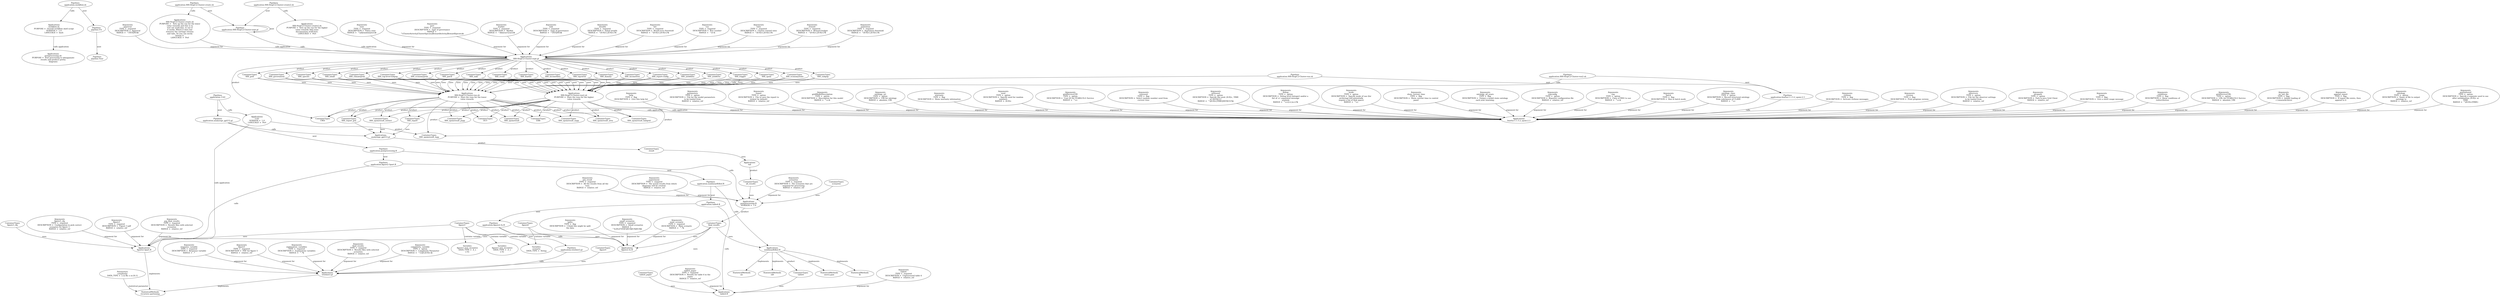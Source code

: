 digraph {
	"Pipelines.pipeline.Your" [label="Pipelines\npipeline.Your"]
	"ContainerTypes.SSS_dummy" [label="ContainerTypes\nSSS_dummy"]
	"ContainerTypes.SSS_yielddata" [label="ContainerTypes\nSSS_yielddata"]
	"Arguments.ontology_class" [label="Arguments\nontology_class\nTYPE =  option\nDESCRIPTION =  Record structural ontology\nfrom subclasses of CLASS\nRANGE =  ^\s+"]
	"Pipelines.application.fearlus-1.1.5.2_spom-2.3" [label="Pipelines\napplication.fearlus-1.1.5.2_spom-2.3"]
	"Pipelines.application.SSS-StopC2-Cluster-run2.sh" [label="Pipelines\napplication.SSS-StopC2-Cluster-run2.sh"]
	"ContainerTypes.SSS_incometree" [label="ContainerTypes\nSSS_incometree"]
	"Applications.table4.R" [label="Applications\ntable4.R"]
	"Arguments.approval" [label="Arguments\napproval\nTYPE =  required\nDESCRIPTION =  Approval\nRANGE =  ^(YES|NO)$"]
	"ContainerTypes.SSS_top-level-subpop" [label="ContainerTypes\nSSS_top-level-subpop"]
	"Variables.figure3_min_incentive" [label="Variables\nfigure3_min_incentive\nDATA_TYPE =  \Z_{\ne 0}"]
	"ContainerTypes.figure5" [label="ContainerTypes\nfigure5"]
	"ContainerTypes.all_results" [label="ContainerTypes\nall_results"]
	"Applications.postprocessing.R" [label="Applications\npostprocessing.R\nVERSION =  1.0"]
	"Applications.1141" [label="Applications\n1141\nVERSION =  1.0\nLANGUAGE =  Perl"]
	"Arguments.verbose" [label="Arguments\nverbose\nTYPE =  flag\nDESCRIPTION =  Activate verbose messages"]
	"Applications.SSS-StopC2-Cluster-create.sh" [label="Applications\nSSS-StopC2-Cluster-create.sh\nPURPOSE =   Sets up the run for the lower\nvalue rewards and this is to\ntest out multi-line, to see if\nit works. Which it does but\nremoves the carriage returns\nand tabs. So you can nicely\nformat it.\nLANGUAGE =  Perl"]
	"Arguments.zone" [label="Arguments\nzone\nTYPE =  required\nDESCRIPTION =  Policy zone\nRANGE =  ^(all|random|rect)$"]
	"Arguments.version" [label="Arguments\nversion\nTYPE =  flag\nDESCRIPTION =  Print program version"]
	"Arguments.govt" [label="Arguments\ngovt\nTYPE =  required\nDESCRIPTION =  Type of governance\nRANGE = \n^(ClusterActivity|ClusterSpecies|RewardActivity|RewardSpecies)$"]
	"Pipelines.application.figure2-3part.R" [label="Pipelines\napplication.figure2-3part.R"]
	"ContainerTypes.SSS_report_grd" [label="ContainerTypes\nSSS_report_grd"]
	"ContainerTypes.SSS_top-level" [label="ContainerTypes\nSSS_top-level"]
	"ContainerTypes.SSS_report-config" [label="ContainerTypes\nSSS_report-config"]
	"ContainerTypes.SSS_spom" [label="ContainerTypes\nSSS_spom"]
	"Arguments.market" [label="Arguments\nmarket\nTYPE =  required\nDESCRIPTION =  Market\nRANGE =  ^(flat|var1|var2)$"]
	"Applications.SSS-StopC2-Cluster-create2.sh" [label="Applications\nSSS-StopC2-Cluster-create2.sh\nPURPOSE =  Sets up the run for the higher\nvalue rewards Add some\ndocumentary stuff here.\nLANGUAGE =  Perl"]
	"Arguments.observers" [label="Arguments\nobservers\nTYPE =  option\nDESCRIPTION =  File for the observer settings\nto be loaded from\nRANGE =  relative_ref"]
	"Pipelines.application.workflow.sh" [label="Pipelines\napplication.workflow.sh"]
	"Arguments.experiment" [label="Arguments\nexperiment\nTYPE =  required\nDESCRIPTION =  The actual results from which\ndiagrams will be created.\nRANGE =  relative_ref"]
	"Arguments.javapath" [label="Arguments\njavapath\nTYPE =  option\nDESCRIPTION =  Path to java Grid Client\nRANGE =  relative_ref"]
	"ContainerTypes.SSS_spomresult_pspp" [label="ContainerTypes\nSSS_spomresult_pspp"]
	"Applications.figure2-3part.R" [label="Applications\nfigure2-3part.R"]
	"Pipelines.application.SSS-StopC2-Cluster-run.sh" [label="Pipelines\napplication.SSS-StopC2-Cluster-run.sh"]
	"ContainerTypes.final_results" [label="ContainerTypes\nfinal_results"]
	"ContainerTypes.CWD" [label="ContainerTypes\nCWD"]
	"Applications.postprocessing.sh" [label="Applications\npostprocessing.sh\nPURPOSE =  Post processing to almagamate\nresults and produce pretty\ndiagrams"]
	"ContainerTypes.figure3_cfg" [label="ContainerTypes\nfigure3_cfg"]
	"Pipelines.application.postprocessing.R" [label="Pipelines\napplication.postprocessing.R"]
	"Variables.scenario" [label="Variables\nscenario\nDATA_TYPE =  String"]
	"Pipelines.application.table4.R" [label="Pipelines\napplication.table4.R"]
	"Arguments.usage" [label="Arguments\nusage\nTYPE =  flag\nDESCRIPTION =  Give a short usage message"]
	"Applications.SSS-StopC2-Cluster-run.sh" [label="Applications\nSSS-StopC2-Cluster-run.sh\nPURPOSE =  Does the runs for the lower\nvalue rewards"]
	"Arguments.conditions" [label="Arguments\nconditions\nTYPE =  flag\nDESCRIPTION =  Show conditions of\nredistribution"]
	"Applications.SSS-StopC2-Cluster-run2.sh" [label="Applications\nSSS-StopC2-Cluster-run2.sh\nPURPOSE =  Does the runs for the higher\nvalue rewards"]
	"Arguments.gridServiceURL" [label="Arguments\ngridServiceURL\nTYPE =  option\nDESCRIPTION =  URL for FEARLUS-G Service\nRANGE =  absolute_URI"]
	"Arguments.no_init_file" [label="Arguments\nno_init_file\nTYPE =  flag\nDESCRIPTION =  Inhibit loading of\n~/.swarmArchiver"]
	"Arguments.scenarios" [label="Arguments\nscenarios\nTYPE =  required\nDESCRIPTION =  The scenarios that are\nrequired for processing\nRANGE =  relative_ref"]
	"ContainerTypes.SSS_trigger" [label="ContainerTypes\nSSS_trigger"]
	"ContainerTypes.figure4" [label="ContainerTypes\nfigure4"]
	"Arguments.sink" [label="Arguments\nsink\nTYPE =  required\nDESCRIPTION =  Type of governance\nRANGE =  ^(YES|NO)$"]
	"StatisticalMethods.anova.gam" [label="StatisticalMethods\nanova.gam"]
	"Arguments.response_variable" [label="Arguments\nresponse_variable\nTYPE =  required\nDESCRIPTION =  Response variable\nRANGE =  .*"]
	"ContainerTypes.table4_paper" [label="ContainerTypes\ntable4_paper"]
	"Arguments.main_scenario" [label="Arguments\nmain_scenario\nTYPE =  required\nDESCRIPTION =  Main scenario\nRANGE =  ^.*$"]
	"Pipelines.application.SSS-StopC2-Cluster-create.sh" [label="Pipelines\napplication.SSS-StopC2-Cluster-create.sh"]
	"ContainerTypes.SSS_incomedata" [label="ContainerTypes\nSSS_incomedata"]
	"ContainerTypes.SSS_sink" [label="ContainerTypes\nSSS_sink"]
	"ContainerTypes.scenarios" [label="ContainerTypes\nscenarios"]
	"Arguments.append_report" [label="Arguments\nappend_report\nTYPE =  flag\nDESCRIPTION =  If report file exists, then\nappend to it"]
	"ContainerTypes.SSS_economyprob" [label="ContainerTypes\nSSS_economyprob"]
	"Arguments.ontology" [label="Arguments\nontology\nTYPE =  option\nDESCRIPTION =  Name of file to output\nontology to\nRANGE =  relative_ref"]
	"ContainerTypes.OUT" [label="ContainerTypes\nOUT"]
	"ContainerTypes.SSS_government" [label="ContainerTypes\nSSS_government"]
	"ContainerTypes.figure3" [label="ContainerTypes\nfigure3"]
	"ContainerTypes.SSS_yieldtree" [label="ContainerTypes\nSSS_yieldtree"]
	"StatisticalMethods.recursive partioning" [label="StatisticalMethods\nrecursive partioning"]
	"Arguments.iwealth" [label="Arguments\niwealth\nTYPE =  required\nDESCRIPTION =  Initial wealth\nRANGE =  ^[0-9]+(\.[0-9]+)?$"]
	"Arguments.figure5" [label="Arguments\nfigure5\nTYPE =  required\nDESCRIPTION =  PDF for figure 5\nRANGE =  relative_ref"]
	"ContainerTypes.SSS_grid" [label="ContainerTypes\nSSS_grid"]
	"Arguments.explanatory_variables" [label="Arguments\nexplanatory_variables\nTYPE =  required\nDESCRIPTION =  Explanatory variables\nRANGE =  ^.*$"]
	"Pipelines.application.treehist3.pl" [label="Pipelines\napplication.treehist3.pl"]
	"ContainerTypes.ERR" [label="ContainerTypes\nERR"]
	"Arguments.splits" [label="Arguments\nsplits\nTYPE =  flag\nDESCRIPTION =  I think this might be split\nthe data"]
	"Arguments.postinitseed" [label="Arguments\npostinitseed\nTYPE =  option\nDESCRIPTION =  Specify a separate seed to use\nafter initialisation: [0-9]+ or\nTIME\nRANGE =  ^([0-9]+|TIME)"]
	"Pipelines.application.nonlinearK4bsI.R" [label="Pipelines\napplication.nonlinearK4bsI.R"]
	"ContainerTypes.SSS_spomresult_nspp" [label="ContainerTypes\nSSS_spomresult_nspp"]
	"Arguments.figure3_cfg" [label="Arguments\nfigure3_cfg\nTYPE =  required\nDESCRIPTION =  Configuration to pick correct\nscenarios for figure 3\nRANGE =  relative_ref"]
	"Applications.tail" [label="Applications\ntail"]
	"Arguments.final_results" [label="Arguments\nfinal_results\nTYPE =  required\nDESCRIPTION =  Results files with selected\nscenarios\nRANGE =  relative_ref"]
	"ContainerTypes.result" [label="ContainerTypes\nresult"]
	"Arguments.bet" [label="Arguments\nbet\nTYPE =  required\nDESCRIPTION =  Break-even threshold\nRANGE =  ^[0-9]+(\.[0-9]+)?$"]
	"Pipelines.application.figure2-3s.R" [label="Pipelines\napplication.figure2-3s.R"]
	"Arguments.help" [label="Arguments\nhelp\nTYPE =  flag\nDESCRIPTION =  Give this help list"]
	"Applications.workflow.sh" [label="Applications\nworkflow.sh\nPURPOSE =  Overall workflow shell script\nVERSION =  1.0\nLANGUAGE =  bash"]
	"Applications.SSS-StopC2-Cluster-expt.pl" [label="Applications\nSSS-StopC2-Cluster-expt.pl"]
	"Applications.analysege_gpLU2.pl" [label="Applications\nanalysege_gpLU2.pl"]
	"Arguments.parameters" [label="Arguments\nparameters\nTYPE =  option\nDESCRIPTION =  File for the model parameters\nto be loaded from\nRANGE =  relative_ref"]
	"ContainerTypes.SSS_spomresult_habgrid" [label="ContainerTypes\nSSS_spomresult_habgrid"]
	"Pipelines.pipeline.Fri" [label="Pipelines\npipeline.Fri"]
	"ContainerTypes.SSS_spomresult_area" [label="ContainerTypes\nSSS_spomresult_area"]
	"Parameters.complexity" [label="Parameters\ncomplexity\nDATA_TYPE =  x \in \Re: x \in [0,1]"]
	"Applications.fearlus-1.1.5.2_spom-2.3" [label="Applications\nfearlus-1.1.5.2_spom-2.3"]
	"Pipelines.application.SSS-StopC2-Cluster-create2.sh" [label="Pipelines\napplication.SSS-StopC2-Cluster-create2.sh"]
	"Pipelines.application.SSS-StopC2-Cluster-expt.pl" [label="Pipelines\napplication.SSS-StopC2-Cluster-expt.pl"]
	"StatisticalMethods.aic" [label="StatisticalMethods\naic"]
	"Arguments.table4_paper" [label="Arguments\ntable4_paper\nTYPE =  required\nDESCRIPTION =  Results for table 4 in the\npaper\nRANGE =  relative_ref"]
	"Arguments.run" [label="Arguments\nrun\nTYPE =  required\nDESCRIPTION =  Run number\nRANGE =  ^\d+$"]
	"Pipelines.application.analysege_gpLU2.pl" [label="Pipelines\napplication.analysege_gpLU2.pl"]
	"Arguments.ratio" [label="Arguments\nratio\nTYPE =  required\nDESCRIPTION =  Cluster reward ratio\nRANGE =  ^[0-9]+(\.[0-9]+)?$"]
	"Applications.treehist3.pl" [label="Applications\ntreehist3.pl"]
	"Arguments.report" [label="Arguments\nreport\nTYPE =  option\nDESCRIPTION =  File to save the report to\n(stdout by default)\nRANGE =  relative_ref"]
	"Arguments.table4" [label="Arguments\ntable4\nTYPE =  required\nDESCRIPTION =  Unprocessed table 4\nRANGE =  relative_ref"]
	"Arguments.arg_result" [label="Arguments\narg_result\nTYPE =  required\nDESCRIPTION =  All the results from all the\nruns\nRANGE =  relative_ref"]
	"Applications.figure2-3s.R" [label="Applications\nfigure2-3s.R"]
	"Arguments.complexity_variable" [label="Arguments\ncomplexity_variable\nTYPE =  option\nDESCRIPTION =  Complexity Parameter\nRANGE =  ^(1|[0\.[0-9]+)$"]
	"Arguments.gridModelDescription" [label="Arguments\ngridModelDescription\nTYPE =  option\nDESCRIPTION =  Description for this model\nRANGE =  ^\s+$"]
	"ContainerTypes.SSS_subpop" [label="ContainerTypes\nSSS_subpop"]
	"Arguments.reward" [label="Arguments\nreward\nTYPE =  required\nDESCRIPTION =  Reward budget\nRANGE =  ^[0-9]+(\.[0-9]+)?$"]
	"ContainerTypes.SSS_spomresult" [label="ContainerTypes\nSSS_spomresult"]
	"ContainerTypes.SSS_spomresult_extinct" [label="ContainerTypes\nSSS_spomresult_extinct"]
	"Arguments.ontology_uri" [label="Arguments\nontology_uri\nTYPE =  option\nDESCRIPTION =  URI for ontology\nRANGE =  absolute_URI"]
	"StatisticalMethods.edf" [label="StatisticalMethods\nedf"]
	"StatisticalMethods.bi" [label="StatisticalMethods\nbi"]
	"Arguments.warranty" [label="Arguments\nwarranty\nTYPE =  flag\nDESCRIPTION =  Show warranty information"]
	"ContainerTypes.SSS_economystate" [label="ContainerTypes\nSSS_economystate"]
	"Variables.figure3_max_incentive" [label="Variables\nfigure3_max_incentive\nDATA_TYPE =  \Z_{\ne 0}"]
	"ContainerTypes.SSS_climateprob" [label="ContainerTypes\nSSS_climateprob"]
	"ContainerTypes.SSS_fearlus" [label="ContainerTypes\nSSS_fearlus"]
	"Arguments.seed" [label="Arguments\nseed\nTYPE =  option\nDESCRIPTION =  Specify seed for random\nnumbers\nRANGE =  [0-9]+"]
	"Arguments.figure3" [label="Arguments\nfigure3\nTYPE =  required\nDESCRIPTION =  Figure 3 pdf\nRANGE =  relative_ref"]
	"Applications.nonlinearK4bsI.R" [label="Applications\nnonlinearK4bsI.R"]
	"ContainerTypes.SSS_luhab" [label="ContainerTypes\nSSS_luhab"]
	"Arguments.gridServiceUID" [label="Arguments\ngridServiceUID\nTYPE =  option\nDESCRIPTION =  User ID for FEARLUS-G Service\nRANGE =  ^\s+"]
	"ContainerTypes.SSS_patch" [label="ContainerTypes\nSSS_patch"]
	"Arguments.varyseed" [label="Arguments\nvaryseed\nTYPE =  flag\nDESCRIPTION =  Select random number seed from\ncurrent time"]
	"Pipelines.application.1141" [label="Pipelines\napplication.1141"]
	"ContainerTypes.table4" [label="ContainerTypes\ntable4"]
	"Arguments.aspiration" [label="Arguments\naspiration\nTYPE =  required\nDESCRIPTION =  Aspriation threshold\nRANGE =  ^[0-9]+(\.[0-9]+)?$"]
	"ContainerTypes.SSS_report" [label="ContainerTypes\nSSS_report"]
	"ContainerTypes.SSS_species" [label="ContainerTypes\nSSS_species"]
	"Arguments.withseed" [label="Arguments\nwithseed\nTYPE =  option\nDESCRIPTION =  Specify the seed. [0-9]+, TIME\nor DEFAULT\nRANGE =  ^([0-9]+|TIME|DEFAULT)$"]
	"Arguments.debug" [label="Arguments\ndebug\nTYPE =  option\nDESCRIPTION =  Debug level (integer) and/or a\nlist of +/- separated message\nsymbols\nRANGE =  ^\s+((\+|\-)\s+)?$"]
	"Arguments.small_scenarios" [label="Arguments\nsmall_scenarios\nTYPE =  required\nDESCRIPTION =  Small scenarios\nRANGE = \n^A-ZA-Z?\/(V|F)\/[0-9][0-9]\/[0-9]$"]
	"Arguments.mode" [label="Arguments\nmode\nTYPE =  option\nDESCRIPTION =  Specify mode of use (for\narchiving) will potentially\nrequire a lot of disk space)\nRANGE =  ^\s+"]
	"Arguments.show_current_time" [label="Arguments\nshow_current_time\nTYPE =  flag\nDESCRIPTION =  Show current time in control\npanel"]
	"Arguments.ontology_all_years" [label="Arguments\nontology_all_years\nTYPE =  flag\nDESCRIPTION =  Output a model state ontology\neach year (warning:"]
	"Arguments.repconfig" [label="Arguments\nrepconfig\nTYPE =  option\nDESCRIPTION =  Reporter configuration file\nRANGE =  relative_ref"]
	"ContainerTypes.SSS_event" [label="ContainerTypes\nSSS_event"]
	"Arguments.rng" [label="Arguments\nrng\nTYPE =  option\nDESCRIPTION =  Class of RNG to use\nRANGE =  ^\s+$"]
	"Arguments.arg_final_results" [label="Arguments\narg_final_results\nTYPE =  required\nDESCRIPTION =  Results files with selected\nscenarios\nRANGE =  relative_ref"]
	"Arguments.batch" [label="Arguments\nbatch\nTYPE =  flag\nDESCRIPTION =  Run in batch mode"]
	"ContainerTypes.SSS_spomresult_lspp" [label="ContainerTypes\nSSS_spomresult_lspp"]
		"Arguments.javapath" -> "Applications.fearlus-1.1.5.2_spom-2.3" [label="argument for"]
		"Applications.SSS-StopC2-Cluster-run2.sh" -> "ContainerTypes.SSS_spomresult_extinct" [label=product]
		"Applications.SSS-StopC2-Cluster-run2.sh" -> "Applications.fearlus-1.1.5.2_spom-2.3" [label="calls application"]
		"Applications.SSS-StopC2-Cluster-expt.pl" -> "ContainerTypes.SSS_sink" [label=product]
		"Applications.SSS-StopC2-Cluster-expt.pl" -> "ContainerTypes.SSS_economystate" [label=product]
		"Parameters.complexity" -> "StatisticalMethods.recursive partioning" [label="statistical parameter"]
		"Applications.nonlinearK4bsI.R" -> "StatisticalMethods.aic" [label=implements]
		"Applications.SSS-StopC2-Cluster-run2.sh" -> "ContainerTypes.ERR" [label=product]
		"ContainerTypes.figure3" -> "Variables.figure3_min_incentive" [label="contains variable"]
		"Pipelines.application.analysege_gpLU2.pl" -> "Applications.analysege_gpLU2.pl" [label=calls]
		"ContainerTypes.SSS_economystate" -> "Applications.SSS-StopC2-Cluster-run.sh" [label=uses]
		"Applications.SSS-StopC2-Cluster-expt.pl" -> "ContainerTypes.SSS_fearlus" [label=product]
		"Applications.SSS-StopC2-Cluster-expt.pl" -> "ContainerTypes.SSS_report-config" [label=product]
		"Applications.SSS-StopC2-Cluster-run.sh" -> "ContainerTypes.SSS_report" [label=product]
		"Pipelines.application.workflow.sh" -> "Pipelines.pipeline.Fri" [label=next]
		"Applications.nonlinearK4bsI.R" -> "ContainerTypes.table4" [label=product]
		"ContainerTypes.figure3" -> "Variables.scenario" [label="contains variable"]
		"ContainerTypes.SSS_yielddata" -> "Applications.SSS-StopC2-Cluster-run2.sh" [label=uses]
		"Arguments.final_results" -> "Applications.treehist3.pl" [label="argument for"]
		"ContainerTypes.SSS_government" -> "Applications.SSS-StopC2-Cluster-run.sh" [label=uses]
		"Applications.SSS-StopC2-Cluster-run2.sh" -> "ContainerTypes.OUT" [label=product]
		"Arguments.ontology_class" -> "Applications.fearlus-1.1.5.2_spom-2.3" [label="argument for"]
		"Applications.SSS-StopC2-Cluster-run2.sh" -> "ContainerTypes.SSS_report_grd" [label=product]
		"ContainerTypes.figure3" -> "Variables.figure3_max_incentive" [label="contains variable"]
		"Applications.SSS-StopC2-Cluster-expt.pl" -> "ContainerTypes.SSS_grid" [label=product]
		"ContainerTypes.SSS_patch" -> "Applications.SSS-StopC2-Cluster-run.sh" [label=uses]
		"Arguments.seed" -> "Applications.fearlus-1.1.5.2_spom-2.3" [label="argument for"]
		"Applications.SSS-StopC2-Cluster-run2.sh" -> "ContainerTypes.SSS_report" [label=product]
		"Applications.SSS-StopC2-Cluster-create.sh" -> "Applications.SSS-StopC2-Cluster-expt.pl" [label="calls application"]
		"Pipelines.application.analysege_gpLU2.pl" -> "Pipelines.application.postprocessing.R" [label=next]
		"Arguments.aspiration" -> "Applications.SSS-StopC2-Cluster-expt.pl" [label="argument for"]
		"Pipelines.application.SSS-StopC2-Cluster-expt.pl" -> "Pipelines.application.SSS-StopC2-Cluster-expt.pl" [label=next]
		"ContainerTypes.SSS_spom" -> "Applications.SSS-StopC2-Cluster-run.sh" [label=uses]
		"Applications.SSS-StopC2-Cluster-expt.pl" -> "ContainerTypes.SSS_trigger" [label=product]
		"ContainerTypes.SSS_dummy" -> "Applications.SSS-StopC2-Cluster-run.sh" [label=uses]
		"Applications.SSS-StopC2-Cluster-run.sh" -> "ContainerTypes.ERR" [label=product]
		"Arguments.figure5" -> "Applications.treehist3.pl" [label="argument for"]
		"Arguments.postinitseed" -> "Applications.fearlus-1.1.5.2_spom-2.3" [label="argument for"]
		"ContainerTypes.SSS_trigger" -> "Applications.SSS-StopC2-Cluster-run.sh" [label=uses]
		"Applications.SSS-StopC2-Cluster-expt.pl" -> "ContainerTypes.SSS_dummy" [label=product]
		"Arguments.help" -> "Applications.fearlus-1.1.5.2_spom-2.3" [label="argument for"]
		"Applications.SSS-StopC2-Cluster-expt.pl" -> "ContainerTypes.SSS_economyprob" [label=product]
		"ContainerTypes.SSS_climateprob" -> "Applications.SSS-StopC2-Cluster-run.sh" [label=uses]
		"ContainerTypes.SSS_yielddata" -> "Applications.SSS-StopC2-Cluster-run.sh" [label=uses]
		"ContainerTypes.SSS_economyprob" -> "Applications.SSS-StopC2-Cluster-run.sh" [label=uses]
		"Arguments.arg_result" -> "Applications.postprocessing.R" [label="argument for"]
		"ContainerTypes.SSS_economyprob" -> "Applications.SSS-StopC2-Cluster-run2.sh" [label=uses]
		"ContainerTypes.final_results" -> "Applications.nonlinearK4bsI.R" [label=uses]
		"Applications.figure2-3part.R" -> "StatisticalMethods.recursive partioning" [label=implements]
		"Applications.SSS-StopC2-Cluster-expt.pl" -> "ContainerTypes.SSS_species" [label=product]
		"ContainerTypes.SSS_luhab" -> "Applications.SSS-StopC2-Cluster-run2.sh" [label=uses]
		"Arguments.rng" -> "Applications.fearlus-1.1.5.2_spom-2.3" [label="argument for"]
		"Arguments.mode" -> "Applications.fearlus-1.1.5.2_spom-2.3" [label="argument for"]
		"Arguments.zone" -> "Applications.SSS-StopC2-Cluster-expt.pl" [label="argument for"]
		"Applications.SSS-StopC2-Cluster-run.sh" -> "ContainerTypes.SSS_spomresult_habgrid" [label=product]
		"ContainerTypes.SSS_fearlus" -> "Applications.SSS-StopC2-Cluster-run.sh" [label=uses]
		"Arguments.parameters" -> "Applications.fearlus-1.1.5.2_spom-2.3" [label="argument for"]
		"ContainerTypes.all_results" -> "Applications.postprocessing.R" [label=uses]
		"Arguments.reward" -> "Applications.SSS-StopC2-Cluster-expt.pl" [label="argument for"]
		"ContainerTypes.table4_paper" -> "Applications.table4.R" [label=uses]
		"Applications.nonlinearK4bsI.R" -> "StatisticalMethods.anova.gam" [label=implements]
		"Applications.SSS-StopC2-Cluster-run.sh" -> "ContainerTypes.SSS_spomresult" [label=product]
		"Applications.SSS-StopC2-Cluster-expt.pl" -> "ContainerTypes.SSS_government" [label=product]
		"Arguments.gridModelDescription" -> "Applications.fearlus-1.1.5.2_spom-2.3" [label="argument for"]
		"ContainerTypes.SSS_spom" -> "Applications.SSS-StopC2-Cluster-run2.sh" [label=uses]
		"Arguments.warranty" -> "Applications.fearlus-1.1.5.2_spom-2.3" [label="argument for"]
		"ContainerTypes.SSS_dummy" -> "Applications.SSS-StopC2-Cluster-run2.sh" [label=uses]
		"ContainerTypes.SSS_event" -> "Applications.SSS-StopC2-Cluster-run2.sh" [label=uses]
		"Arguments.govt" -> "Applications.SSS-StopC2-Cluster-expt.pl" [label="argument for"]
		"Applications.SSS-StopC2-Cluster-run2.sh" -> "ContainerTypes.CWD" [label=product]
		"Arguments.arg_final_results" -> "Applications.figure2-3part.R" [label="argument for"]
		"ContainerTypes.figure5" -> "Applications.treehist3.pl" [label=uses]
		"Applications.SSS-StopC2-Cluster-run.sh" -> "ContainerTypes.SSS_report_grd" [label=product]
		"Applications.SSS-StopC2-Cluster-run.sh" -> "Applications.fearlus-1.1.5.2_spom-2.3" [label="calls application"]
		"ContainerTypes.result" -> "Applications.tail" [label=uses]
		"Arguments.repconfig" -> "Applications.fearlus-1.1.5.2_spom-2.3" [label="argument for"]
		"ContainerTypes.SSS_species" -> "Applications.SSS-StopC2-Cluster-run.sh" [label=uses]
		"Pipelines.application.SSS-StopC2-Cluster-run.sh" -> "Applications.SSS-StopC2-Cluster-run.sh" [label=calls]
		"Applications.SSS-StopC2-Cluster-run.sh" -> "ContainerTypes.SSS_spomresult_nspp" [label=product]
		"ContainerTypes.SSS_sink" -> "Applications.SSS-StopC2-Cluster-run.sh" [label=uses]
		"Applications.SSS-StopC2-Cluster-create2.sh" -> "Applications.SSS-StopC2-Cluster-expt.pl" [label="calls application"]
		"ContainerTypes.final_results" -> "Applications.treehist3.pl" [label=uses]
		"Applications.SSS-StopC2-Cluster-run2.sh" -> "ContainerTypes.SSS_spomresult_area" [label=product]
		"Applications.analysege_gpLU2.pl" -> "ContainerTypes.result" [label=product]
		"Arguments.scenarios" -> "Applications.postprocessing.R" [label="argument for"]
		"ContainerTypes.SSS_top-level-subpop" -> "Applications.SSS-StopC2-Cluster-run2.sh" [label=uses]
		"ContainerTypes.SSS_incometree" -> "Applications.SSS-StopC2-Cluster-run.sh" [label=uses]
		"Applications.SSS-StopC2-Cluster-expt.pl" -> "ContainerTypes.CWD" [label=product]
		"ContainerTypes.SSS_fearlus" -> "Applications.SSS-StopC2-Cluster-run2.sh" [label=uses]
		"Arguments.debug" -> "Applications.fearlus-1.1.5.2_spom-2.3" [label="argument for"]
		"Pipelines.application.figure2-3s.R" -> "Pipelines.application.treehist3.pl" [label=next]
		"Arguments.bet" -> "Applications.SSS-StopC2-Cluster-expt.pl" [label="argument for"]
		"Pipelines.application.SSS-StopC2-Cluster-run2.sh" -> "Applications.SSS-StopC2-Cluster-run2.sh" [label=calls]
		"Arguments.gridServiceUID" -> "Applications.fearlus-1.1.5.2_spom-2.3" [label="argument for"]
		"Applications.SSS-StopC2-Cluster-run2.sh" -> "ContainerTypes.SSS_spomresult_pspp" [label=product]
		"Applications.SSS-StopC2-Cluster-expt.pl" -> "ContainerTypes.SSS_luhab" [label=product]
		"ContainerTypes.SSS_spomresult_extinct" -> "Applications.analysege_gpLU2.pl" [label=uses]
		"Arguments.withseed" -> "Applications.fearlus-1.1.5.2_spom-2.3" [label="argument for"]
		"Applications.SSS-StopC2-Cluster-run2.sh" -> "ContainerTypes.SSS_spomresult" [label=product]
		"Arguments.experiment" -> "Applications.postprocessing.R" [label="argument for"]
		"ContainerTypes.SSS_subpop" -> "Applications.SSS-StopC2-Cluster-run.sh" [label=uses]
		"ContainerTypes.figure4" -> "Applications.figure2-3s.R" [label=uses]
		"Arguments.figure3" -> "Applications.figure2-3part.R" [label="argument for"]
		"Arguments.sink" -> "Applications.SSS-StopC2-Cluster-expt.pl" [label="argument for"]
		"ContainerTypes.SSS_grid" -> "Applications.SSS-StopC2-Cluster-run2.sh" [label=uses]
		"ContainerTypes.SSS_yieldtree" -> "Applications.SSS-StopC2-Cluster-run2.sh" [label=uses]
		"Applications.SSS-StopC2-Cluster-expt.pl" -> "ContainerTypes.SSS_yieldtree" [label=product]
		"ContainerTypes.SSS_economystate" -> "Applications.SSS-StopC2-Cluster-run2.sh" [label=uses]
		"Arguments.varyseed" -> "Applications.fearlus-1.1.5.2_spom-2.3" [label="argument for"]
		"Applications.SSS-StopC2-Cluster-expt.pl" -> "ContainerTypes.SSS_yielddata" [label=product]
		"Arguments.explanatory_variables" -> "Applications.treehist3.pl" [label="argument for"]
		"Pipelines.application.table4.R" -> "Applications.table4.R" [label=calls]
		"Applications.postprocessing.R" -> "ContainerTypes.final_results" [label=product]
		"ContainerTypes.scenarios" -> "Applications.postprocessing.R" [label=uses]
		"ContainerTypes.SSS_sink" -> "Applications.SSS-StopC2-Cluster-run2.sh" [label=uses]
		"Arguments.verbose" -> "Applications.fearlus-1.1.5.2_spom-2.3" [label="argument for"]
		"Arguments.small_scenarios" -> "Applications.figure2-3s.R" [label="argument for"]
		"Applications.SSS-StopC2-Cluster-expt.pl" -> "ContainerTypes.SSS_spom" [label=product]
		"ContainerTypes.SSS_government" -> "Applications.SSS-StopC2-Cluster-run2.sh" [label=uses]
		"Arguments.report" -> "Applications.fearlus-1.1.5.2_spom-2.3" [label="argument for"]
		"Pipelines.application.postprocessing.R" -> "Applications.postprocessing.R" [label=calls]
		"Applications.SSS-StopC2-Cluster-run.sh" -> "ContainerTypes.CWD" [label=product]
		"ContainerTypes.figure4" -> "Variables.scenario" [label="contains variable"]
		"ContainerTypes.SSS_report-config" -> "Applications.SSS-StopC2-Cluster-run2.sh" [label=uses]
		"ContainerTypes.figure3" -> "Applications.figure2-3part.R" [label=uses]
		"Applications.SSS-StopC2-Cluster-expt.pl" -> "ContainerTypes.SSS_top-level" [label=product]
		"Pipelines.application.postprocessing.R" -> "Pipelines.application.figure2-3part.R" [label=next]
		"Arguments.ontology_all_years" -> "Applications.fearlus-1.1.5.2_spom-2.3" [label="argument for"]
		"Pipelines.application.SSS-StopC2-Cluster-create2.sh" -> "Pipelines.application.SSS-StopC2-Cluster-expt.pl" [label=next]
		"Applications.SSS-StopC2-Cluster-expt.pl" -> "ContainerTypes.SSS_subpop" [label=product]
		"ContainerTypes.SSS_climateprob" -> "Applications.SSS-StopC2-Cluster-run2.sh" [label=uses]
		"Arguments.ontology_uri" -> "Applications.fearlus-1.1.5.2_spom-2.3" [label="argument for"]
		"Arguments.table4_paper" -> "Applications.table4.R" [label="argument for"]
		"ContainerTypes.figure3_cfg" -> "Applications.figure2-3part.R" [label=uses]
		"Arguments.run" -> "Applications.SSS-StopC2-Cluster-expt.pl" [label="argument for"]
		"ContainerTypes.SSS_patch" -> "Applications.SSS-StopC2-Cluster-run2.sh" [label=uses]
		"ContainerTypes.SSS_species" -> "Applications.SSS-StopC2-Cluster-run2.sh" [label=uses]
		"ContainerTypes.SSS_incomedata" -> "Applications.SSS-StopC2-Cluster-run.sh" [label=uses]
		"Applications.SSS-StopC2-Cluster-expt.pl" -> "ContainerTypes.SSS_incomedata" [label=product]
		"Pipelines.application.SSS-StopC2-Cluster-create2.sh" -> "Applications.SSS-StopC2-Cluster-create2.sh" [label=calls]
		"Applications.nonlinearK4bsI.R" -> "StatisticalMethods.bi" [label=implements]
		"ContainerTypes.SSS_top-level-subpop" -> "Applications.SSS-StopC2-Cluster-run.sh" [label=uses]
		"Arguments.no_init_file" -> "Applications.fearlus-1.1.5.2_spom-2.3" [label="argument for"]
		"Pipelines.application.SSS-StopC2-Cluster-run2.sh" -> "Pipelines.application.fearlus-1.1.5.2_spom-2.3" [label=next]
		"Applications.SSS-StopC2-Cluster-run.sh" -> "ContainerTypes.SSS_spomresult_extinct" [label=product]
		"ContainerTypes.SSS_trigger" -> "Applications.SSS-StopC2-Cluster-run2.sh" [label=uses]
		"Pipelines.application.workflow.sh" -> "Applications.workflow.sh" [label=calls]
		"Applications.SSS-StopC2-Cluster-expt.pl" -> "ContainerTypes.SSS_top-level-subpop" [label=product]
		"Arguments.iwealth" -> "Applications.SSS-StopC2-Cluster-expt.pl" [label="argument for"]
		"Applications.nonlinearK4bsI.R" -> "StatisticalMethods.edf" [label=implements]
		"Arguments.main_scenario" -> "Applications.figure2-3s.R" [label="argument for"]
		"Pipelines.application.1141" -> "Pipelines.application.analysege_gpLU2.pl" [label=next]
		"Pipelines.application.SSS-StopC2-Cluster-expt.pl" -> "Applications.SSS-StopC2-Cluster-expt.pl" [label=calls]
		"ContainerTypes.final_results" -> "Applications.figure2-3part.R" [label=uses]
		"Pipelines.application.SSS-StopC2-Cluster-run.sh" -> "Pipelines.application.fearlus-1.1.5.2_spom-2.3" [label=next]
		"Applications.SSS-StopC2-Cluster-expt.pl" -> "ContainerTypes.SSS_incometree" [label=product]
		"ContainerTypes.SSS_yieldtree" -> "Applications.SSS-StopC2-Cluster-run.sh" [label=uses]
		"Applications.treehist3.pl" -> "StatisticalMethods.recursive partioning" [label=implements]
		"Pipelines.pipeline.Fri" -> "Pipelines.pipeline.Your" [label=next]
		"Applications.workflow.sh" -> "Applications.postprocessing.sh" [label="calls application"]
		"Pipelines.application.nonlinearK4bsI.R" -> "Pipelines.application.table4.R" [label=next]
		"Applications.SSS-StopC2-Cluster-run.sh" -> "ContainerTypes.SSS_spomresult_area" [label=product]
		"Arguments.splits" -> "Applications.figure2-3s.R" [label="argument for"]
		"Pipelines.application.figure2-3s.R" -> "Applications.figure2-3s.R" [label=calls]
		"Arguments.conditions" -> "Applications.fearlus-1.1.5.2_spom-2.3" [label="argument for"]
		"ContainerTypes.SSS_report_grd" -> "Applications.analysege_gpLU2.pl" [label=uses]
		"Applications.SSS-StopC2-Cluster-expt.pl" -> "ContainerTypes.SSS_event" [label=product]
		"ContainerTypes.SSS_incometree" -> "Applications.SSS-StopC2-Cluster-run2.sh" [label=uses]
		"Pipelines.application.SSS-StopC2-Cluster-create.sh" -> "Pipelines.application.SSS-StopC2-Cluster-expt.pl" [label=next]
		"ContainerTypes.SSS_report" -> "Applications.analysege_gpLU2.pl" [label=uses]
		"Applications.SSS-StopC2-Cluster-run2.sh" -> "ContainerTypes.SSS_spomresult_lspp" [label=product]
		"Applications.SSS-StopC2-Cluster-run.sh" -> "ContainerTypes.SSS_spomresult_pspp" [label=product]
		"Applications.SSS-StopC2-Cluster-run.sh" -> "ContainerTypes.SSS_spomresult_lspp" [label=product]
		"ContainerTypes.SSS_top-level" -> "Applications.SSS-StopC2-Cluster-run.sh" [label=uses]
		"Pipelines.application.treehist3.pl" -> "Applications.treehist3.pl" [label=calls]
		"ContainerTypes.SSS_event" -> "Applications.SSS-StopC2-Cluster-run.sh" [label=uses]
		"Applications.1141" -> "Applications.treehist3.pl" [label="calls application"]
		"Arguments.response_variable" -> "Applications.treehist3.pl" [label="argument for"]
		"Arguments.version" -> "Applications.fearlus-1.1.5.2_spom-2.3" [label="argument for"]
		"Arguments.show_current_time" -> "Applications.fearlus-1.1.5.2_spom-2.3" [label="argument for"]
		"Applications.SSS-StopC2-Cluster-run2.sh" -> "ContainerTypes.SSS_spomresult_nspp" [label=product]
		"Arguments.market" -> "Applications.SSS-StopC2-Cluster-expt.pl" [label="argument for"]
		"Arguments.ontology" -> "Applications.fearlus-1.1.5.2_spom-2.3" [label="argument for"]
		"Arguments.gridServiceURL" -> "Applications.fearlus-1.1.5.2_spom-2.3" [label="argument for"]
		"Pipelines.application.1141" -> "Applications.1141" [label=calls]
		"ContainerTypes.final_results" -> "Applications.figure2-3s.R" [label=uses]
		"ContainerTypes.SSS_grid" -> "Applications.SSS-StopC2-Cluster-run.sh" [label=uses]
		"Arguments.append_report" -> "Applications.fearlus-1.1.5.2_spom-2.3" [label="argument for"]
		"Applications.1141" -> "ContainerTypes.SSS_spomresult_lspp" [label=product]
		"ContainerTypes.SSS_luhab" -> "Applications.SSS-StopC2-Cluster-run.sh" [label=uses]
		"Arguments.complexity_variable" -> "Applications.treehist3.pl" [label="argument for"]
		"Pipelines.application.figure2-3part.R" -> "Applications.figure2-3part.R" [label=calls]
		"Pipelines.application.figure2-3part.R" -> "Pipelines.application.nonlinearK4bsI.R" [label=next]
		"Arguments.observers" -> "Applications.fearlus-1.1.5.2_spom-2.3" [label="argument for"]
		"Arguments.figure3_cfg" -> "Applications.figure2-3part.R" [label="argument for"]
		"Applications.tail" -> "ContainerTypes.all_results" [label=product]
		"Arguments.batch" -> "Applications.fearlus-1.1.5.2_spom-2.3" [label="argument for"]
		"Applications.SSS-StopC2-Cluster-run.sh" -> "ContainerTypes.OUT" [label=product]
		"ContainerTypes.table4" -> "Applications.table4.R" [label=uses]
		"ContainerTypes.SSS_report-config" -> "Applications.SSS-StopC2-Cluster-run.sh" [label=uses]
		"Applications.SSS-StopC2-Cluster-run2.sh" -> "ContainerTypes.SSS_spomresult_habgrid" [label=product]
		"ContainerTypes.SSS_top-level" -> "Applications.SSS-StopC2-Cluster-run2.sh" [label=uses]
		"Arguments.usage" -> "Applications.fearlus-1.1.5.2_spom-2.3" [label="argument for"]
		"Pipelines.application.SSS-StopC2-Cluster-create.sh" -> "Applications.SSS-StopC2-Cluster-create.sh" [label=calls]
		"Pipelines.application.nonlinearK4bsI.R" -> "Applications.nonlinearK4bsI.R" [label=calls]
		"Arguments.table4" -> "Applications.table4.R" [label="argument for"]
		"Applications.SSS-StopC2-Cluster-expt.pl" -> "ContainerTypes.SSS_climateprob" [label=product]
		"Arguments.approval" -> "Applications.SSS-StopC2-Cluster-expt.pl" [label="argument for"]
		"ContainerTypes.SSS_subpop" -> "Applications.SSS-StopC2-Cluster-run2.sh" [label=uses]
		"ContainerTypes.SSS_incomedata" -> "Applications.SSS-StopC2-Cluster-run2.sh" [label=uses]
		"Applications.SSS-StopC2-Cluster-expt.pl" -> "ContainerTypes.SSS_patch" [label=product]
		"Pipelines.application.table4.R" -> "Pipelines.application.figure2-3s.R" [label=next]
		"Pipelines.application.fearlus-1.1.5.2_spom-2.3" -> "Applications.fearlus-1.1.5.2_spom-2.3" [label=calls]
		"Arguments.ratio" -> "Applications.SSS-StopC2-Cluster-expt.pl" [label="argument for"]
}